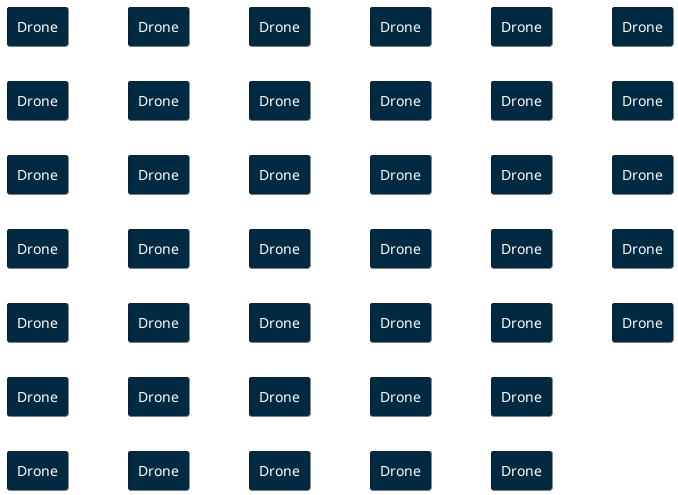 @startuml

hide stereotype

left to right direction

<style>
    .mgmt {
        BackgroundColor #8194a0;
        BorderColor #dddddd;
        FontColor #ffffff;
    }
    .global {
        BackgroundColor #426070;
        BorderColor #dddddd;
        FontColor #ffffff;
    }
    .drone {
        BackgroundColor #002a41;
        BorderColor #dddddd;
        FontColor #ffffff;
    }
    .drone2 {
        BackgroundColor #224558;
        BorderColor #dddddd;
        FontColor #ffffff;
    }
</style>

  rectangle "Drone" as drone_01 <<drone>>
  rectangle "Drone" as drone_02 <<drone>>
  rectangle "Drone" as drone_03 <<drone>>
  rectangle "Drone" as drone_04 <<drone>>
  rectangle "Drone" as drone_05 <<drone>>
  rectangle "Drone" as drone_06 <<drone>>
  rectangle "Drone" as drone_07 <<drone>>
  rectangle "Drone" as drone_08 <<drone>>
  rectangle "Drone" as drone_09 <<drone>>
  rectangle "Drone" as drone_10 <<drone>>
  rectangle "Drone" as drone_11 <<drone>>
  rectangle "Drone" as drone_12 <<drone>>
  rectangle "Drone" as drone_13 <<drone>>
  rectangle "Drone" as drone_14 <<drone>>
  rectangle "Drone" as drone_15 <<drone>>
  rectangle "Drone" as drone_16 <<drone>>
  rectangle "Drone" as drone_17 <<drone>>
  rectangle "Drone" as drone_18 <<drone>>
  rectangle "Drone" as drone_19 <<drone>>
  rectangle "Drone" as drone_20 <<drone>>
  rectangle "Drone" as drone_21 <<drone>>
  rectangle "Drone" as drone_22 <<drone>>
  rectangle "Drone" as drone_23 <<drone>>
  rectangle "Drone" as drone_24 <<drone>>
  rectangle "Drone" as drone_25 <<drone>>
  rectangle "Drone" as drone_26 <<drone>>
  rectangle "Drone" as drone_27 <<drone>>
  rectangle "Drone" as drone_28 <<drone>>
  rectangle "Drone" as drone_29 <<drone>>
  rectangle "Drone" as drone_30 <<drone>>
  rectangle "Drone" as drone_31 <<drone>>
  rectangle "Drone" as drone_32 <<drone>>
  rectangle "Drone" as drone_33 <<drone>>
  rectangle "Drone" as drone_34 <<drone>>
  rectangle "Drone" as drone_35 <<drone>>
  rectangle "Drone" as drone_36 <<drone>>
  rectangle "Drone" as drone_37 <<drone>>
  rectangle "Drone" as drone_38 <<drone>>
  rectangle "Drone" as drone_39 <<drone>>
  rectangle "Drone" as drone_40 <<drone>>


@enduml
